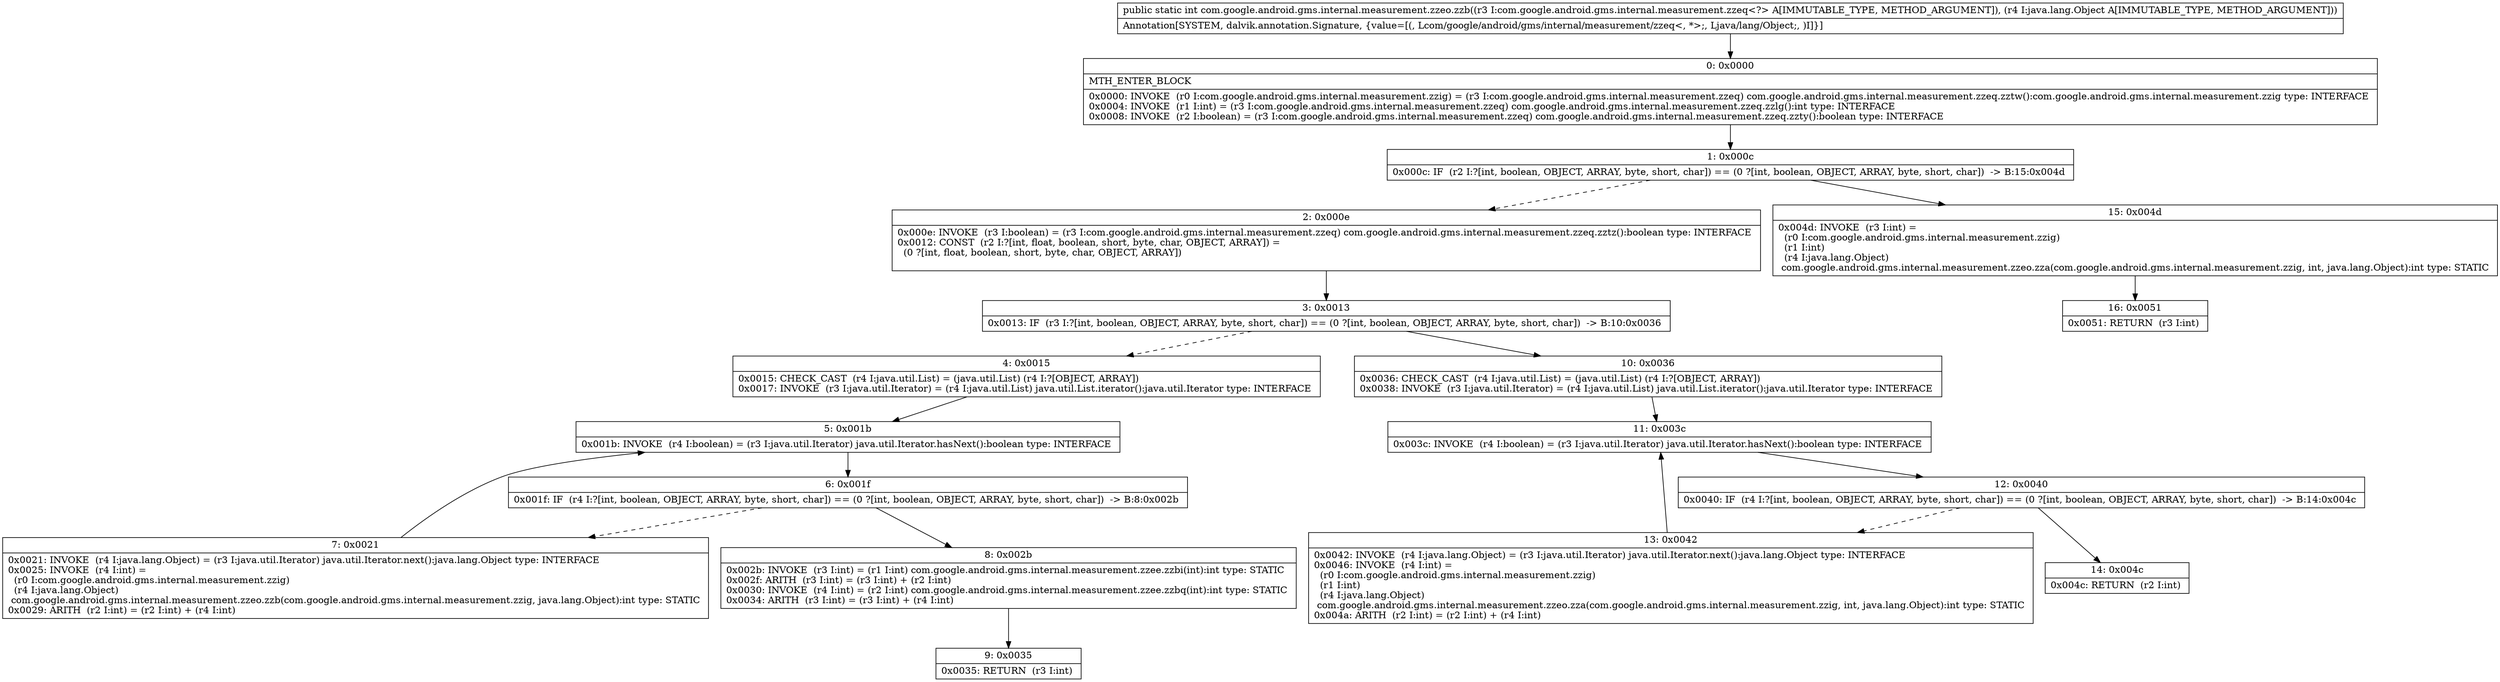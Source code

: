 digraph "CFG forcom.google.android.gms.internal.measurement.zzeo.zzb(Lcom\/google\/android\/gms\/internal\/measurement\/zzeq;Ljava\/lang\/Object;)I" {
Node_0 [shape=record,label="{0\:\ 0x0000|MTH_ENTER_BLOCK\l|0x0000: INVOKE  (r0 I:com.google.android.gms.internal.measurement.zzig) = (r3 I:com.google.android.gms.internal.measurement.zzeq) com.google.android.gms.internal.measurement.zzeq.zztw():com.google.android.gms.internal.measurement.zzig type: INTERFACE \l0x0004: INVOKE  (r1 I:int) = (r3 I:com.google.android.gms.internal.measurement.zzeq) com.google.android.gms.internal.measurement.zzeq.zzlg():int type: INTERFACE \l0x0008: INVOKE  (r2 I:boolean) = (r3 I:com.google.android.gms.internal.measurement.zzeq) com.google.android.gms.internal.measurement.zzeq.zzty():boolean type: INTERFACE \l}"];
Node_1 [shape=record,label="{1\:\ 0x000c|0x000c: IF  (r2 I:?[int, boolean, OBJECT, ARRAY, byte, short, char]) == (0 ?[int, boolean, OBJECT, ARRAY, byte, short, char])  \-\> B:15:0x004d \l}"];
Node_2 [shape=record,label="{2\:\ 0x000e|0x000e: INVOKE  (r3 I:boolean) = (r3 I:com.google.android.gms.internal.measurement.zzeq) com.google.android.gms.internal.measurement.zzeq.zztz():boolean type: INTERFACE \l0x0012: CONST  (r2 I:?[int, float, boolean, short, byte, char, OBJECT, ARRAY]) = \l  (0 ?[int, float, boolean, short, byte, char, OBJECT, ARRAY])\l \l}"];
Node_3 [shape=record,label="{3\:\ 0x0013|0x0013: IF  (r3 I:?[int, boolean, OBJECT, ARRAY, byte, short, char]) == (0 ?[int, boolean, OBJECT, ARRAY, byte, short, char])  \-\> B:10:0x0036 \l}"];
Node_4 [shape=record,label="{4\:\ 0x0015|0x0015: CHECK_CAST  (r4 I:java.util.List) = (java.util.List) (r4 I:?[OBJECT, ARRAY]) \l0x0017: INVOKE  (r3 I:java.util.Iterator) = (r4 I:java.util.List) java.util.List.iterator():java.util.Iterator type: INTERFACE \l}"];
Node_5 [shape=record,label="{5\:\ 0x001b|0x001b: INVOKE  (r4 I:boolean) = (r3 I:java.util.Iterator) java.util.Iterator.hasNext():boolean type: INTERFACE \l}"];
Node_6 [shape=record,label="{6\:\ 0x001f|0x001f: IF  (r4 I:?[int, boolean, OBJECT, ARRAY, byte, short, char]) == (0 ?[int, boolean, OBJECT, ARRAY, byte, short, char])  \-\> B:8:0x002b \l}"];
Node_7 [shape=record,label="{7\:\ 0x0021|0x0021: INVOKE  (r4 I:java.lang.Object) = (r3 I:java.util.Iterator) java.util.Iterator.next():java.lang.Object type: INTERFACE \l0x0025: INVOKE  (r4 I:int) = \l  (r0 I:com.google.android.gms.internal.measurement.zzig)\l  (r4 I:java.lang.Object)\l com.google.android.gms.internal.measurement.zzeo.zzb(com.google.android.gms.internal.measurement.zzig, java.lang.Object):int type: STATIC \l0x0029: ARITH  (r2 I:int) = (r2 I:int) + (r4 I:int) \l}"];
Node_8 [shape=record,label="{8\:\ 0x002b|0x002b: INVOKE  (r3 I:int) = (r1 I:int) com.google.android.gms.internal.measurement.zzee.zzbi(int):int type: STATIC \l0x002f: ARITH  (r3 I:int) = (r3 I:int) + (r2 I:int) \l0x0030: INVOKE  (r4 I:int) = (r2 I:int) com.google.android.gms.internal.measurement.zzee.zzbq(int):int type: STATIC \l0x0034: ARITH  (r3 I:int) = (r3 I:int) + (r4 I:int) \l}"];
Node_9 [shape=record,label="{9\:\ 0x0035|0x0035: RETURN  (r3 I:int) \l}"];
Node_10 [shape=record,label="{10\:\ 0x0036|0x0036: CHECK_CAST  (r4 I:java.util.List) = (java.util.List) (r4 I:?[OBJECT, ARRAY]) \l0x0038: INVOKE  (r3 I:java.util.Iterator) = (r4 I:java.util.List) java.util.List.iterator():java.util.Iterator type: INTERFACE \l}"];
Node_11 [shape=record,label="{11\:\ 0x003c|0x003c: INVOKE  (r4 I:boolean) = (r3 I:java.util.Iterator) java.util.Iterator.hasNext():boolean type: INTERFACE \l}"];
Node_12 [shape=record,label="{12\:\ 0x0040|0x0040: IF  (r4 I:?[int, boolean, OBJECT, ARRAY, byte, short, char]) == (0 ?[int, boolean, OBJECT, ARRAY, byte, short, char])  \-\> B:14:0x004c \l}"];
Node_13 [shape=record,label="{13\:\ 0x0042|0x0042: INVOKE  (r4 I:java.lang.Object) = (r3 I:java.util.Iterator) java.util.Iterator.next():java.lang.Object type: INTERFACE \l0x0046: INVOKE  (r4 I:int) = \l  (r0 I:com.google.android.gms.internal.measurement.zzig)\l  (r1 I:int)\l  (r4 I:java.lang.Object)\l com.google.android.gms.internal.measurement.zzeo.zza(com.google.android.gms.internal.measurement.zzig, int, java.lang.Object):int type: STATIC \l0x004a: ARITH  (r2 I:int) = (r2 I:int) + (r4 I:int) \l}"];
Node_14 [shape=record,label="{14\:\ 0x004c|0x004c: RETURN  (r2 I:int) \l}"];
Node_15 [shape=record,label="{15\:\ 0x004d|0x004d: INVOKE  (r3 I:int) = \l  (r0 I:com.google.android.gms.internal.measurement.zzig)\l  (r1 I:int)\l  (r4 I:java.lang.Object)\l com.google.android.gms.internal.measurement.zzeo.zza(com.google.android.gms.internal.measurement.zzig, int, java.lang.Object):int type: STATIC \l}"];
Node_16 [shape=record,label="{16\:\ 0x0051|0x0051: RETURN  (r3 I:int) \l}"];
MethodNode[shape=record,label="{public static int com.google.android.gms.internal.measurement.zzeo.zzb((r3 I:com.google.android.gms.internal.measurement.zzeq\<?\> A[IMMUTABLE_TYPE, METHOD_ARGUMENT]), (r4 I:java.lang.Object A[IMMUTABLE_TYPE, METHOD_ARGUMENT]))  | Annotation[SYSTEM, dalvik.annotation.Signature, \{value=[(, Lcom\/google\/android\/gms\/internal\/measurement\/zzeq\<, *\>;, Ljava\/lang\/Object;, )I]\}]\l}"];
MethodNode -> Node_0;
Node_0 -> Node_1;
Node_1 -> Node_2[style=dashed];
Node_1 -> Node_15;
Node_2 -> Node_3;
Node_3 -> Node_4[style=dashed];
Node_3 -> Node_10;
Node_4 -> Node_5;
Node_5 -> Node_6;
Node_6 -> Node_7[style=dashed];
Node_6 -> Node_8;
Node_7 -> Node_5;
Node_8 -> Node_9;
Node_10 -> Node_11;
Node_11 -> Node_12;
Node_12 -> Node_13[style=dashed];
Node_12 -> Node_14;
Node_13 -> Node_11;
Node_15 -> Node_16;
}

